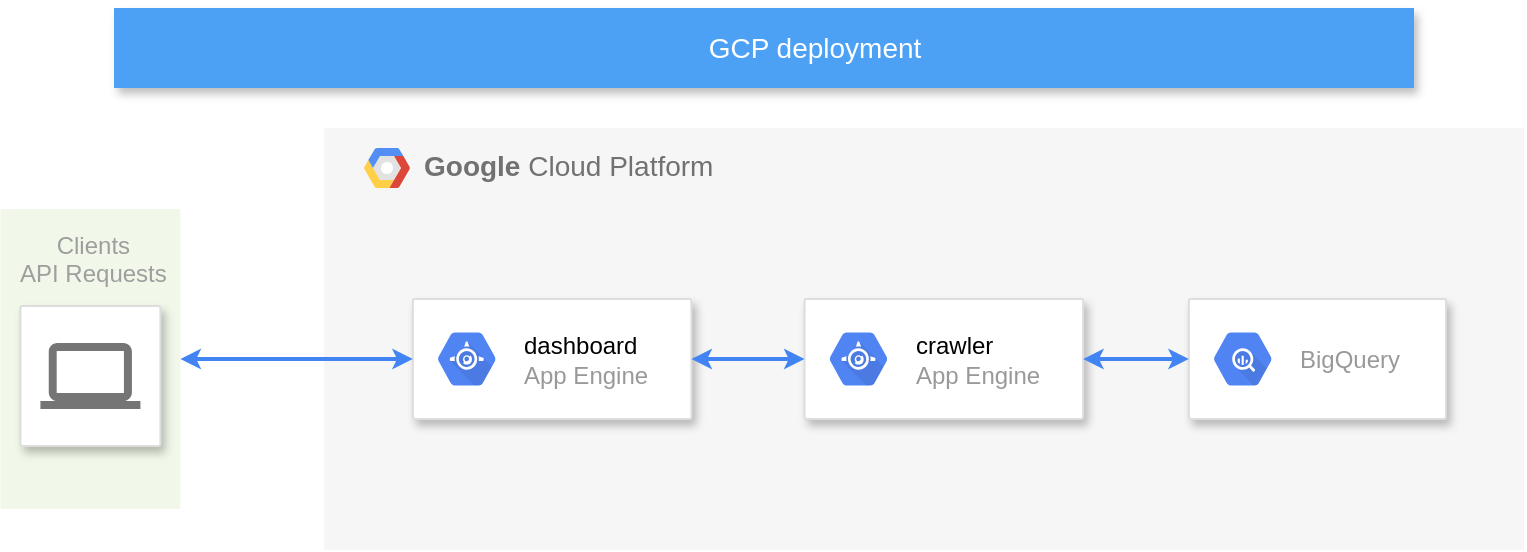 <mxfile version="16.6.7" type="device"><diagram id="f106602c-feb2-e66a-4537-3a34d633f6aa" name="Page-1"><mxGraphModel dx="1422" dy="1785" grid="1" gridSize="10" guides="1" tooltips="1" connect="1" arrows="1" fold="1" page="1" pageScale="1" pageWidth="1169" pageHeight="827" background="none" math="0" shadow="0"><root><mxCell id="0"/><mxCell id="1" parent="0"/><mxCell id="14" value="&lt;b&gt;Google &lt;/b&gt;Cloud Platform" style="fillColor=#F6F6F6;strokeColor=none;shadow=0;gradientColor=none;fontSize=14;align=left;spacing=10;fontColor=#717171;9E9E9E;verticalAlign=top;spacingTop=-4;fontStyle=0;spacingLeft=40;html=1;" parent="1" vertex="1"><mxGeometry x="360" y="100" width="600" height="211" as="geometry"/></mxCell><mxCell id="15" value="" style="shape=mxgraph.gcp2.google_cloud_platform;fillColor=#F6F6F6;strokeColor=none;shadow=0;gradientColor=none;" parent="14" vertex="1"><mxGeometry width="23" height="20" relative="1" as="geometry"><mxPoint x="20" y="10" as="offset"/></mxGeometry></mxCell><mxCell id="iRn6qIq5sgI3apBg8c3D-1008" value="" style="strokeColor=#dddddd;shadow=1;strokeWidth=1;rounded=1;absoluteArcSize=1;arcSize=2;" vertex="1" parent="14"><mxGeometry x="240.281" y="85.5" width="139.286" height="60" as="geometry"/></mxCell><mxCell id="iRn6qIq5sgI3apBg8c3D-1009" value="&lt;font color=&quot;#000000&quot;&gt;crawler&lt;/font&gt;&lt;br&gt;App Engine" style="sketch=0;dashed=0;connectable=0;html=1;fillColor=#5184F3;strokeColor=none;shape=mxgraph.gcp2.hexIcon;prIcon=app_engine;part=1;labelPosition=right;verticalLabelPosition=middle;align=left;verticalAlign=middle;spacingLeft=5;fontColor=#999999;fontSize=12;" vertex="1" parent="iRn6qIq5sgI3apBg8c3D-1008"><mxGeometry y="0.5" width="44" height="39" relative="1" as="geometry"><mxPoint x="5" y="-19.5" as="offset"/></mxGeometry></mxCell><mxCell id="iRn6qIq5sgI3apBg8c3D-1011" value="" style="strokeColor=#dddddd;shadow=1;strokeWidth=1;rounded=1;absoluteArcSize=1;arcSize=2;" vertex="1" parent="14"><mxGeometry x="432.424" y="85.5" width="128.571" height="60" as="geometry"/></mxCell><mxCell id="iRn6qIq5sgI3apBg8c3D-1012" value="BigQuery" style="sketch=0;dashed=0;connectable=0;html=1;fillColor=#5184F3;strokeColor=none;shape=mxgraph.gcp2.hexIcon;prIcon=bigquery;part=1;labelPosition=right;verticalLabelPosition=middle;align=left;verticalAlign=middle;spacingLeft=5;fontColor=#999999;fontSize=12;" vertex="1" parent="iRn6qIq5sgI3apBg8c3D-1011"><mxGeometry y="0.5" width="44" height="39" relative="1" as="geometry"><mxPoint x="5" y="-19.5" as="offset"/></mxGeometry></mxCell><mxCell id="iRn6qIq5sgI3apBg8c3D-1015" style="edgeStyle=elbowEdgeStyle;rounded=0;elbow=vertical;html=1;labelBackgroundColor=none;startFill=1;startSize=4;endArrow=classic;endFill=1;endSize=4;jettySize=auto;orthogonalLoop=1;strokeColor=#4284F3;strokeWidth=2;fontSize=12;fontColor=#000000;align=left;dashed=0;startArrow=classic;exitX=1;exitY=0.5;exitDx=0;exitDy=0;entryX=0;entryY=0.5;entryDx=0;entryDy=0;" edge="1" parent="14" source="iRn6qIq5sgI3apBg8c3D-1008" target="iRn6qIq5sgI3apBg8c3D-1011"><mxGeometry relative="1" as="geometry"><mxPoint x="195.71" y="125.5" as="sourcePoint"/><mxPoint x="249.281" y="125.5" as="targetPoint"/></mxGeometry></mxCell><mxCell id="iRn6qIq5sgI3apBg8c3D-1006" value="" style="strokeColor=#dddddd;shadow=1;strokeWidth=1;rounded=1;absoluteArcSize=1;arcSize=2;" vertex="1" parent="14"><mxGeometry x="44.424" y="85.5" width="139.286" height="60" as="geometry"/></mxCell><mxCell id="iRn6qIq5sgI3apBg8c3D-1007" value="&lt;font color=&quot;#000000&quot;&gt;dashboard&lt;/font&gt;&lt;br&gt;App Engine" style="sketch=0;dashed=0;connectable=0;html=1;fillColor=#5184F3;strokeColor=none;shape=mxgraph.gcp2.hexIcon;prIcon=app_engine;part=1;labelPosition=right;verticalLabelPosition=middle;align=left;verticalAlign=middle;spacingLeft=5;fontColor=#999999;fontSize=12;" vertex="1" parent="iRn6qIq5sgI3apBg8c3D-1006"><mxGeometry y="0.5" width="44" height="39" relative="1" as="geometry"><mxPoint x="5" y="-19.5" as="offset"/></mxGeometry></mxCell><mxCell id="iRn6qIq5sgI3apBg8c3D-1014" style="edgeStyle=elbowEdgeStyle;rounded=0;elbow=vertical;html=1;labelBackgroundColor=none;startFill=1;startSize=4;endArrow=classic;endFill=1;endSize=4;jettySize=auto;orthogonalLoop=1;strokeColor=#4284F3;strokeWidth=2;fontSize=12;fontColor=#000000;align=left;dashed=0;startArrow=classic;exitX=1;exitY=0.5;exitDx=0;exitDy=0;entryX=0;entryY=0.5;entryDx=0;entryDy=0;" edge="1" parent="14" source="iRn6qIq5sgI3apBg8c3D-1006" target="iRn6qIq5sgI3apBg8c3D-1008"><mxGeometry relative="1" as="geometry"><mxPoint x="-66.076" y="125.5" as="sourcePoint"/><mxPoint x="57.139" y="125.5" as="targetPoint"/></mxGeometry></mxCell><mxCell id="iRn6qIq5sgI3apBg8c3D-1005" style="edgeStyle=elbowEdgeStyle;rounded=0;elbow=vertical;html=1;labelBackgroundColor=none;startFill=1;startSize=4;endArrow=classic;endFill=1;endSize=4;jettySize=auto;orthogonalLoop=1;strokeColor=#4284F3;strokeWidth=2;fontSize=12;fontColor=#000000;align=left;dashed=0;startArrow=classic;exitX=1;exitY=0.5;exitDx=0;exitDy=0;entryX=0;entryY=0.5;entryDx=0;entryDy=0;" edge="1" parent="14" source="iRn6qIq5sgI3apBg8c3D-1002" target="iRn6qIq5sgI3apBg8c3D-1006"><mxGeometry relative="1" as="geometry"><mxPoint x="-11.79" y="335.5" as="sourcePoint"/><mxPoint x="128.21" y="295.5" as="targetPoint"/></mxGeometry></mxCell><mxCell id="iRn6qIq5sgI3apBg8c3D-1001" value="" style="group" vertex="1" connectable="0" parent="14"><mxGeometry x="-161.79" y="40.5" width="90" height="150" as="geometry"/></mxCell><mxCell id="iRn6qIq5sgI3apBg8c3D-1002" value="&lt;div style=&quot;text-align: center&quot;&gt;&lt;span&gt;Clients&lt;/span&gt;&lt;/div&gt;API Requests" style="rounded=1;absoluteArcSize=1;arcSize=2;html=1;strokeColor=none;gradientColor=none;shadow=0;dashed=0;fontSize=12;fontColor=#9E9E9E;align=left;verticalAlign=top;spacing=10;spacingTop=-4;fillColor=#F1F8E9;" vertex="1" parent="iRn6qIq5sgI3apBg8c3D-1001"><mxGeometry width="90" height="150" as="geometry"/></mxCell><mxCell id="iRn6qIq5sgI3apBg8c3D-1003" value="" style="strokeColor=#dddddd;fillColor=#ffffff;shadow=1;strokeWidth=1;rounded=1;absoluteArcSize=1;arcSize=2;labelPosition=center;verticalLabelPosition=middle;align=center;verticalAlign=bottom;spacingLeft=0;fontColor=#999999;fontSize=12;whiteSpace=wrap;spacingBottom=2;html=1;" vertex="1" parent="iRn6qIq5sgI3apBg8c3D-1001"><mxGeometry x="10" y="48.5" width="70" height="70" as="geometry"/></mxCell><mxCell id="iRn6qIq5sgI3apBg8c3D-1004" value="" style="dashed=0;connectable=0;html=1;fillColor=#757575;strokeColor=none;shape=mxgraph.gcp2.laptop;part=1;" vertex="1" parent="iRn6qIq5sgI3apBg8c3D-1003"><mxGeometry x="0.5" width="50" height="33" relative="1" as="geometry"><mxPoint x="-25" y="18.5" as="offset"/></mxGeometry></mxCell><mxCell id="818" value="GCP deployment" style="fillColor=#4DA1F5;strokeColor=none;shadow=1;gradientColor=none;fontSize=14;align=center;spacingLeft=50;fontColor=#ffffff;html=1;" parent="1" vertex="1"><mxGeometry x="255" y="40" width="650" height="40" as="geometry"/></mxCell></root></mxGraphModel></diagram></mxfile>